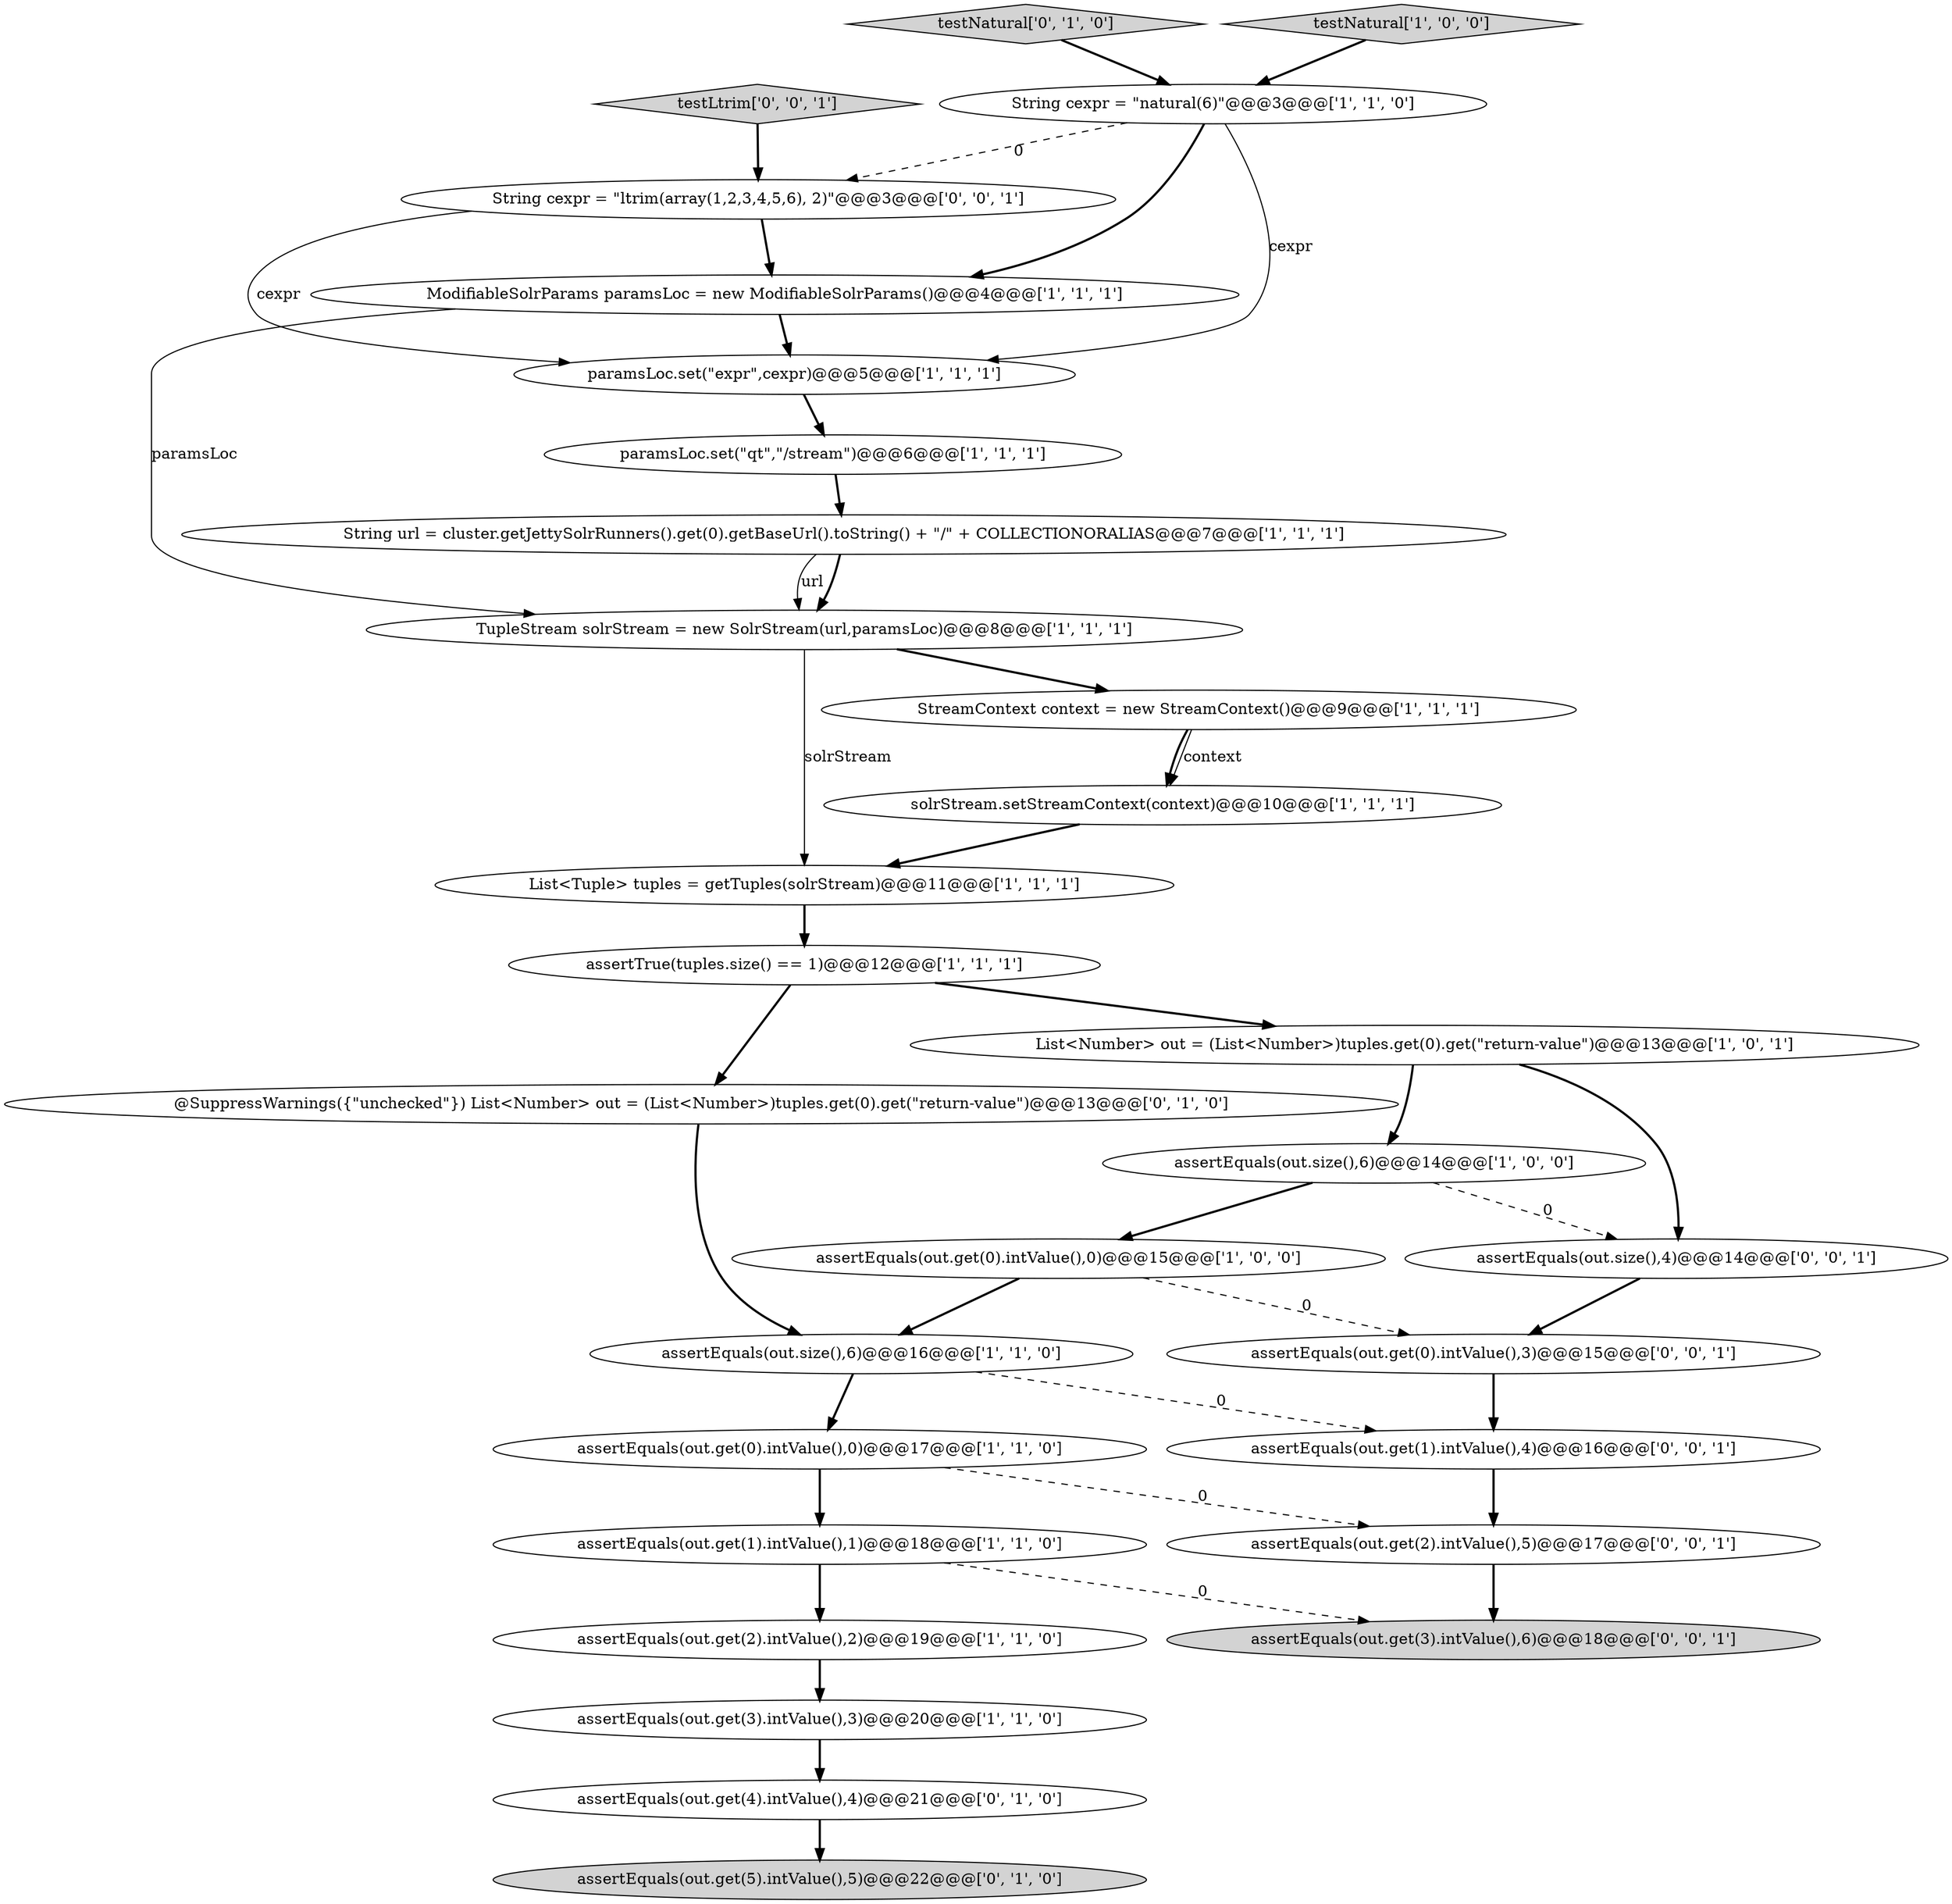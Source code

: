 digraph {
8 [style = filled, label = "ModifiableSolrParams paramsLoc = new ModifiableSolrParams()@@@4@@@['1', '1', '1']", fillcolor = white, shape = ellipse image = "AAA0AAABBB1BBB"];
10 [style = filled, label = "List<Tuple> tuples = getTuples(solrStream)@@@11@@@['1', '1', '1']", fillcolor = white, shape = ellipse image = "AAA0AAABBB1BBB"];
20 [style = filled, label = "testNatural['0', '1', '0']", fillcolor = lightgray, shape = diamond image = "AAA0AAABBB2BBB"];
28 [style = filled, label = "String cexpr = \"ltrim(array(1,2,3,4,5,6), 2)\"@@@3@@@['0', '0', '1']", fillcolor = white, shape = ellipse image = "AAA0AAABBB3BBB"];
19 [style = filled, label = "assertEquals(out.get(5).intValue(),5)@@@22@@@['0', '1', '0']", fillcolor = lightgray, shape = ellipse image = "AAA0AAABBB2BBB"];
21 [style = filled, label = "@SuppressWarnings({\"unchecked\"}) List<Number> out = (List<Number>)tuples.get(0).get(\"return-value\")@@@13@@@['0', '1', '0']", fillcolor = white, shape = ellipse image = "AAA0AAABBB2BBB"];
27 [style = filled, label = "assertEquals(out.get(2).intValue(),5)@@@17@@@['0', '0', '1']", fillcolor = white, shape = ellipse image = "AAA0AAABBB3BBB"];
11 [style = filled, label = "assertEquals(out.get(0).intValue(),0)@@@15@@@['1', '0', '0']", fillcolor = white, shape = ellipse image = "AAA0AAABBB1BBB"];
0 [style = filled, label = "TupleStream solrStream = new SolrStream(url,paramsLoc)@@@8@@@['1', '1', '1']", fillcolor = white, shape = ellipse image = "AAA0AAABBB1BBB"];
22 [style = filled, label = "assertEquals(out.get(4).intValue(),4)@@@21@@@['0', '1', '0']", fillcolor = white, shape = ellipse image = "AAA0AAABBB2BBB"];
1 [style = filled, label = "List<Number> out = (List<Number>)tuples.get(0).get(\"return-value\")@@@13@@@['1', '0', '1']", fillcolor = white, shape = ellipse image = "AAA0AAABBB1BBB"];
15 [style = filled, label = "assertEquals(out.get(0).intValue(),0)@@@17@@@['1', '1', '0']", fillcolor = white, shape = ellipse image = "AAA0AAABBB1BBB"];
12 [style = filled, label = "assertTrue(tuples.size() == 1)@@@12@@@['1', '1', '1']", fillcolor = white, shape = ellipse image = "AAA0AAABBB1BBB"];
7 [style = filled, label = "testNatural['1', '0', '0']", fillcolor = lightgray, shape = diamond image = "AAA0AAABBB1BBB"];
2 [style = filled, label = "assertEquals(out.get(2).intValue(),2)@@@19@@@['1', '1', '0']", fillcolor = white, shape = ellipse image = "AAA0AAABBB1BBB"];
24 [style = filled, label = "assertEquals(out.get(3).intValue(),6)@@@18@@@['0', '0', '1']", fillcolor = lightgray, shape = ellipse image = "AAA0AAABBB3BBB"];
26 [style = filled, label = "assertEquals(out.size(),4)@@@14@@@['0', '0', '1']", fillcolor = white, shape = ellipse image = "AAA0AAABBB3BBB"];
5 [style = filled, label = "assertEquals(out.size(),6)@@@16@@@['1', '1', '0']", fillcolor = white, shape = ellipse image = "AAA0AAABBB1BBB"];
25 [style = filled, label = "assertEquals(out.get(1).intValue(),4)@@@16@@@['0', '0', '1']", fillcolor = white, shape = ellipse image = "AAA0AAABBB3BBB"];
6 [style = filled, label = "solrStream.setStreamContext(context)@@@10@@@['1', '1', '1']", fillcolor = white, shape = ellipse image = "AAA0AAABBB1BBB"];
17 [style = filled, label = "assertEquals(out.get(3).intValue(),3)@@@20@@@['1', '1', '0']", fillcolor = white, shape = ellipse image = "AAA0AAABBB1BBB"];
3 [style = filled, label = "StreamContext context = new StreamContext()@@@9@@@['1', '1', '1']", fillcolor = white, shape = ellipse image = "AAA0AAABBB1BBB"];
23 [style = filled, label = "assertEquals(out.get(0).intValue(),3)@@@15@@@['0', '0', '1']", fillcolor = white, shape = ellipse image = "AAA0AAABBB3BBB"];
16 [style = filled, label = "paramsLoc.set(\"qt\",\"/stream\")@@@6@@@['1', '1', '1']", fillcolor = white, shape = ellipse image = "AAA0AAABBB1BBB"];
14 [style = filled, label = "String url = cluster.getJettySolrRunners().get(0).getBaseUrl().toString() + \"/\" + COLLECTIONORALIAS@@@7@@@['1', '1', '1']", fillcolor = white, shape = ellipse image = "AAA0AAABBB1BBB"];
9 [style = filled, label = "String cexpr = \"natural(6)\"@@@3@@@['1', '1', '0']", fillcolor = white, shape = ellipse image = "AAA0AAABBB1BBB"];
18 [style = filled, label = "paramsLoc.set(\"expr\",cexpr)@@@5@@@['1', '1', '1']", fillcolor = white, shape = ellipse image = "AAA0AAABBB1BBB"];
29 [style = filled, label = "testLtrim['0', '0', '1']", fillcolor = lightgray, shape = diamond image = "AAA0AAABBB3BBB"];
13 [style = filled, label = "assertEquals(out.get(1).intValue(),1)@@@18@@@['1', '1', '0']", fillcolor = white, shape = ellipse image = "AAA0AAABBB1BBB"];
4 [style = filled, label = "assertEquals(out.size(),6)@@@14@@@['1', '0', '0']", fillcolor = white, shape = ellipse image = "AAA0AAABBB1BBB"];
2->17 [style = bold, label=""];
0->3 [style = bold, label=""];
23->25 [style = bold, label=""];
1->4 [style = bold, label=""];
15->13 [style = bold, label=""];
0->10 [style = solid, label="solrStream"];
22->19 [style = bold, label=""];
20->9 [style = bold, label=""];
12->21 [style = bold, label=""];
8->18 [style = bold, label=""];
9->28 [style = dashed, label="0"];
5->15 [style = bold, label=""];
3->6 [style = bold, label=""];
11->23 [style = dashed, label="0"];
5->25 [style = dashed, label="0"];
4->26 [style = dashed, label="0"];
17->22 [style = bold, label=""];
9->8 [style = bold, label=""];
12->1 [style = bold, label=""];
1->26 [style = bold, label=""];
29->28 [style = bold, label=""];
7->9 [style = bold, label=""];
25->27 [style = bold, label=""];
21->5 [style = bold, label=""];
11->5 [style = bold, label=""];
13->24 [style = dashed, label="0"];
9->18 [style = solid, label="cexpr"];
28->18 [style = solid, label="cexpr"];
14->0 [style = bold, label=""];
10->12 [style = bold, label=""];
14->0 [style = solid, label="url"];
3->6 [style = solid, label="context"];
6->10 [style = bold, label=""];
28->8 [style = bold, label=""];
26->23 [style = bold, label=""];
16->14 [style = bold, label=""];
27->24 [style = bold, label=""];
15->27 [style = dashed, label="0"];
8->0 [style = solid, label="paramsLoc"];
4->11 [style = bold, label=""];
13->2 [style = bold, label=""];
18->16 [style = bold, label=""];
}
